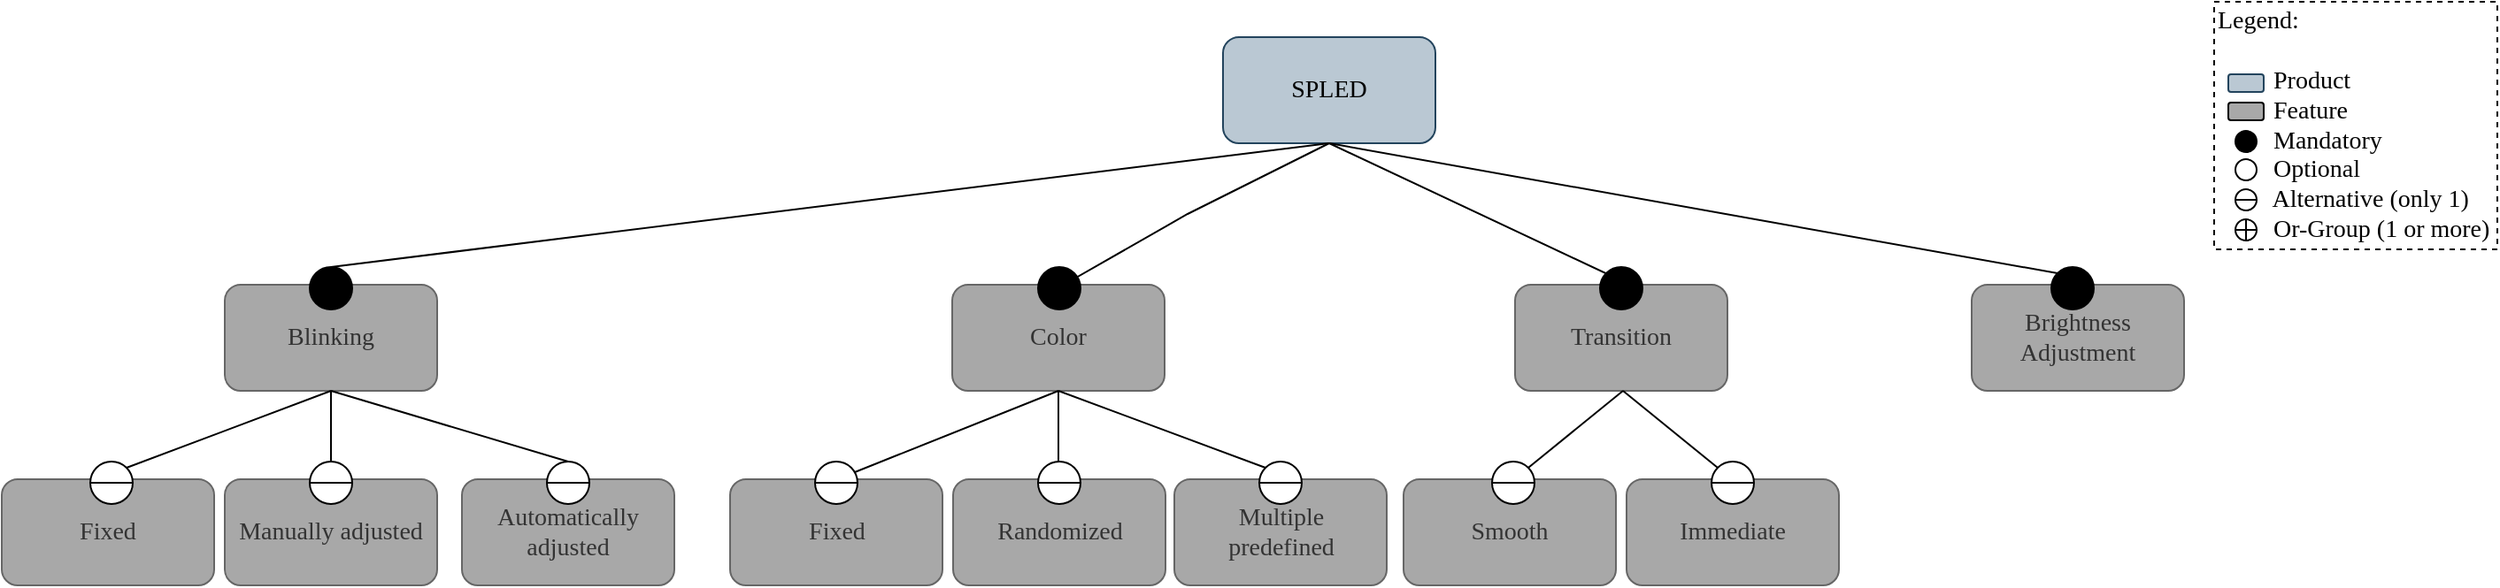 <mxfile version="21.7.5" type="device" pages="2">
  <diagram id="MIuOJZS9P5tY_aSBcqvX" name="Feature Model">
    <mxGraphModel dx="4283" dy="1970" grid="1" gridSize="10" guides="1" tooltips="1" connect="1" arrows="1" fold="1" page="1" pageScale="1" pageWidth="850" pageHeight="1100" math="0" shadow="0">
      <root>
        <mxCell id="0" />
        <mxCell id="1" parent="0" />
        <mxCell id="lE8ekFKYVmbNw4Dm19Yi-1" value="SPLED" style="whiteSpace=wrap;html=1;rounded=1;shadow=0;labelBackgroundColor=none;strokeWidth=1;fontFamily=Times New Roman;fontSize=14;align=center;fillColor=#bac8d3;strokeColor=#23445d;glass=0;" parent="1" vertex="1">
          <mxGeometry x="300" y="40" width="120" height="60" as="geometry" />
        </mxCell>
        <mxCell id="69-gAQoG8hR1KP6tkJTu-1" value="Blinking" style="whiteSpace=wrap;html=1;rounded=1;shadow=0;labelBackgroundColor=none;strokeWidth=1;fontFamily=Times New Roman;fontSize=14;align=center;fillColor=#A8A8A8;strokeColor=#666666;fontColor=#333333;" parent="1" vertex="1">
          <mxGeometry x="-264" y="180" width="120" height="60" as="geometry" />
        </mxCell>
        <mxCell id="69-gAQoG8hR1KP6tkJTu-2" value="Fixed" style="whiteSpace=wrap;html=1;rounded=1;shadow=0;labelBackgroundColor=none;strokeWidth=1;fontFamily=Times New Roman;fontSize=14;align=center;fillColor=#A8A8A8;strokeColor=#666666;fontColor=#333333;" parent="1" vertex="1">
          <mxGeometry x="-390" y="290" width="120" height="60" as="geometry" />
        </mxCell>
        <mxCell id="69-gAQoG8hR1KP6tkJTu-3" value="Manually adjusted" style="whiteSpace=wrap;html=1;rounded=1;shadow=0;labelBackgroundColor=none;strokeWidth=1;fontFamily=Times New Roman;fontSize=14;align=center;fillColor=#A8A8A8;strokeColor=#666666;fontColor=#333333;" parent="1" vertex="1">
          <mxGeometry x="-264" y="290" width="120" height="60" as="geometry" />
        </mxCell>
        <mxCell id="7-p2TYFtiV0J3E5wAgoB-1" value="" style="rounded=0;html=1;labelBackgroundColor=none;startArrow=none;startFill=0;startSize=5;endArrow=none;endFill=0;endSize=5;jettySize=auto;orthogonalLoop=1;strokeWidth=1;fontFamily=Times New Roman;fontSize=14;shadow=0;exitX=0.5;exitY=1;exitDx=0;exitDy=0;entryX=0.5;entryY=0;entryDx=0;entryDy=0;" parent="1" source="69-gAQoG8hR1KP6tkJTu-1" target="7-p2TYFtiV0J3E5wAgoB-3" edge="1">
          <mxGeometry x="-0.353" y="-11" relative="1" as="geometry">
            <mxPoint as="offset" />
            <mxPoint x="-80.5" y="510" as="sourcePoint" />
            <mxPoint x="14" y="567" as="targetPoint" />
          </mxGeometry>
        </mxCell>
        <mxCell id="7-p2TYFtiV0J3E5wAgoB-2" value="" style="shape=lineEllipse;perimeter=ellipsePerimeter;whiteSpace=wrap;html=1;backgroundOutline=1;fontFamily=Times New Roman;fontSize=14;shadow=0;" parent="1" vertex="1">
          <mxGeometry x="-340" y="280" width="24" height="24" as="geometry" />
        </mxCell>
        <mxCell id="7-p2TYFtiV0J3E5wAgoB-3" value="" style="shape=lineEllipse;perimeter=ellipsePerimeter;whiteSpace=wrap;html=1;backgroundOutline=1;fontFamily=Times New Roman;fontSize=14;shadow=0;" parent="1" vertex="1">
          <mxGeometry x="-216" y="280" width="24" height="24" as="geometry" />
        </mxCell>
        <mxCell id="leouh7ZOPRSWYMGs2icq-1" value="" style="rounded=0;html=1;labelBackgroundColor=none;startArrow=none;startFill=0;startSize=5;endArrow=none;endFill=0;endSize=5;jettySize=auto;orthogonalLoop=1;strokeWidth=1;fontFamily=Times New Roman;fontSize=14;exitX=0.5;exitY=1;exitDx=0;exitDy=0;entryX=1;entryY=0;entryDx=0;entryDy=0;shadow=0;" parent="1" source="69-gAQoG8hR1KP6tkJTu-1" target="7-p2TYFtiV0J3E5wAgoB-2" edge="1">
          <mxGeometry x="-0.353" y="-11" relative="1" as="geometry">
            <mxPoint as="offset" />
            <mxPoint x="-435" y="510" as="sourcePoint" />
            <mxPoint x="-531" y="570" as="targetPoint" />
          </mxGeometry>
        </mxCell>
        <mxCell id="aDdL2TOHyHm0ulLDtUmW-1" value="" style="rounded=0;html=1;labelBackgroundColor=none;startArrow=none;startFill=0;startSize=5;endArrow=none;endFill=0;endSize=5;jettySize=auto;orthogonalLoop=1;strokeWidth=1;fontFamily=Times New Roman;fontSize=14;exitX=0.5;exitY=1;exitDx=0;exitDy=0;shadow=0;entryX=0.5;entryY=0;entryDx=0;entryDy=0;" parent="1" source="lE8ekFKYVmbNw4Dm19Yi-1" edge="1" target="Ff4iX337PgLtXGOGdWvY-1">
          <mxGeometry x="-0.353" y="-11" relative="1" as="geometry">
            <mxPoint as="offset" />
            <mxPoint x="237" y="100" as="sourcePoint" />
            <mxPoint x="-120" y="180" as="targetPoint" />
          </mxGeometry>
        </mxCell>
        <mxCell id="aDdL2TOHyHm0ulLDtUmW-2" value="Color" style="whiteSpace=wrap;html=1;rounded=1;shadow=0;labelBackgroundColor=none;strokeWidth=1;fontFamily=Times New Roman;fontSize=14;align=center;fillColor=#A8A8A8;strokeColor=#666666;fontColor=#333333;" parent="1" vertex="1">
          <mxGeometry x="147" y="180" width="120" height="60" as="geometry" />
        </mxCell>
        <mxCell id="6w0DCg69pHfVjZHTERj_-1" value="" style="rounded=0;html=1;labelBackgroundColor=none;startArrow=none;startFill=0;startSize=5;endArrow=none;endFill=0;endSize=5;jettySize=auto;orthogonalLoop=1;strokeWidth=1;fontFamily=Times New Roman;fontSize=14;shadow=0;exitX=0.5;exitY=1;exitDx=0;exitDy=0;" parent="1" source="lE8ekFKYVmbNw4Dm19Yi-1" edge="1">
          <mxGeometry x="-0.353" y="-11" relative="1" as="geometry">
            <mxPoint as="offset" />
            <mxPoint x="237" y="100" as="sourcePoint" />
            <mxPoint x="210" y="180" as="targetPoint" />
            <Array as="points">
              <mxPoint x="280" y="140" />
            </Array>
          </mxGeometry>
        </mxCell>
        <mxCell id="6w0DCg69pHfVjZHTERj_-2" value="Transition" style="whiteSpace=wrap;html=1;rounded=1;shadow=0;labelBackgroundColor=none;strokeWidth=1;fontFamily=Times New Roman;fontSize=14;align=center;fillColor=#A8A8A8;strokeColor=#666666;fontColor=#333333;" parent="1" vertex="1">
          <mxGeometry x="465" y="180" width="120" height="60" as="geometry" />
        </mxCell>
        <mxCell id="6w0DCg69pHfVjZHTERj_-3" value="Brightness Adjustment" style="whiteSpace=wrap;html=1;rounded=1;shadow=0;labelBackgroundColor=none;strokeWidth=1;fontFamily=Times New Roman;fontSize=14;align=center;fillColor=#A8A8A8;strokeColor=#666666;fontColor=#333333;" parent="1" vertex="1">
          <mxGeometry x="723" y="180" width="120" height="60" as="geometry" />
        </mxCell>
        <mxCell id="6w0DCg69pHfVjZHTERj_-4" value="" style="rounded=0;html=1;labelBackgroundColor=none;startArrow=none;startFill=0;startSize=5;endArrow=none;endFill=0;endSize=5;jettySize=auto;orthogonalLoop=1;strokeWidth=1;fontFamily=Times New Roman;fontSize=14;shadow=0;exitX=0.5;exitY=1;exitDx=0;exitDy=0;" parent="1" source="lE8ekFKYVmbNw4Dm19Yi-1" edge="1">
          <mxGeometry x="-0.353" y="-11" relative="1" as="geometry">
            <mxPoint as="offset" />
            <mxPoint x="237" y="100" as="sourcePoint" />
            <mxPoint x="530" y="180" as="targetPoint" />
          </mxGeometry>
        </mxCell>
        <mxCell id="6w0DCg69pHfVjZHTERj_-6" value="" style="rounded=0;html=1;labelBackgroundColor=none;startArrow=none;startFill=0;startSize=5;endArrow=none;endFill=0;endSize=5;jettySize=auto;orthogonalLoop=1;strokeWidth=1;fontFamily=Times New Roman;fontSize=14;entryX=0;entryY=0;entryDx=0;entryDy=0;shadow=0;exitX=0.5;exitY=1;exitDx=0;exitDy=0;" parent="1" source="lE8ekFKYVmbNw4Dm19Yi-1" target="Ff4iX337PgLtXGOGdWvY-4" edge="1">
          <mxGeometry x="-0.353" y="-11" relative="1" as="geometry">
            <mxPoint as="offset" />
            <mxPoint x="237" y="100" as="sourcePoint" />
            <mxPoint x="372" y="190" as="targetPoint" />
          </mxGeometry>
        </mxCell>
        <mxCell id="Pe_6RFrW-IxGsjPzL7bB-1" value="Fixed" style="whiteSpace=wrap;html=1;rounded=1;shadow=0;labelBackgroundColor=none;strokeWidth=1;fontFamily=Times New Roman;fontSize=14;align=center;fillColor=#A8A8A8;strokeColor=#666666;fontColor=#333333;" parent="1" vertex="1">
          <mxGeometry x="21.5" y="290" width="120" height="60" as="geometry" />
        </mxCell>
        <mxCell id="Pe_6RFrW-IxGsjPzL7bB-2" value="Randomized" style="whiteSpace=wrap;html=1;rounded=1;shadow=0;labelBackgroundColor=none;strokeWidth=1;fontFamily=Times New Roman;fontSize=14;align=center;fillColor=#A8A8A8;strokeColor=#666666;fontColor=#333333;" parent="1" vertex="1">
          <mxGeometry x="147.5" y="290" width="120" height="60" as="geometry" />
        </mxCell>
        <mxCell id="Pe_6RFrW-IxGsjPzL7bB-4" value="Multiple&lt;br&gt;predefined" style="whiteSpace=wrap;html=1;rounded=1;shadow=0;labelBackgroundColor=none;strokeWidth=1;fontFamily=Times New Roman;fontSize=14;align=center;fillColor=#A8A8A8;strokeColor=#666666;fontColor=#333333;" parent="1" vertex="1">
          <mxGeometry x="272.5" y="290" width="120" height="60" as="geometry" />
        </mxCell>
        <mxCell id="Pe_6RFrW-IxGsjPzL7bB-5" value="" style="rounded=0;html=1;labelBackgroundColor=none;startArrow=none;startFill=0;startSize=5;endArrow=none;endFill=0;endSize=5;jettySize=auto;orthogonalLoop=1;strokeWidth=1;fontFamily=Times New Roman;fontSize=14;exitX=0.5;exitY=1;exitDx=0;exitDy=0;entryX=0.5;entryY=0;entryDx=0;entryDy=0;shadow=0;" parent="1" source="Pe_6RFrW-IxGsjPzL7bB-8" target="Pe_6RFrW-IxGsjPzL7bB-1" edge="1">
          <mxGeometry x="-0.353" y="-11" relative="1" as="geometry">
            <mxPoint as="offset" />
            <mxPoint x="-102" y="250" as="sourcePoint" />
            <mxPoint x="-156" y="294" as="targetPoint" />
          </mxGeometry>
        </mxCell>
        <mxCell id="Pe_6RFrW-IxGsjPzL7bB-6" value="" style="rounded=0;html=1;labelBackgroundColor=none;startArrow=none;startFill=0;startSize=5;endArrow=none;endFill=0;endSize=5;jettySize=auto;orthogonalLoop=1;strokeWidth=1;fontFamily=Times New Roman;fontSize=14;exitX=0.5;exitY=1;exitDx=0;exitDy=0;shadow=0;" parent="1" source="Pe_6RFrW-IxGsjPzL7bB-10" target="Pe_6RFrW-IxGsjPzL7bB-2" edge="1">
          <mxGeometry x="-0.353" y="-11" relative="1" as="geometry">
            <mxPoint as="offset" />
            <mxPoint x="217" y="250" as="sourcePoint" />
            <mxPoint x="92" y="300" as="targetPoint" />
          </mxGeometry>
        </mxCell>
        <mxCell id="Pe_6RFrW-IxGsjPzL7bB-7" value="" style="rounded=0;html=1;labelBackgroundColor=none;startArrow=none;startFill=0;startSize=5;endArrow=none;endFill=0;endSize=5;jettySize=auto;orthogonalLoop=1;strokeWidth=1;fontFamily=Times New Roman;fontSize=14;entryX=0;entryY=0;entryDx=0;entryDy=0;shadow=0;" parent="1" target="Pe_6RFrW-IxGsjPzL7bB-12" edge="1">
          <mxGeometry x="-0.353" y="-11" relative="1" as="geometry">
            <mxPoint as="offset" />
            <mxPoint x="207" y="240" as="sourcePoint" />
            <mxPoint x="102" y="310" as="targetPoint" />
          </mxGeometry>
        </mxCell>
        <mxCell id="Pe_6RFrW-IxGsjPzL7bB-9" value="" style="rounded=0;html=1;labelBackgroundColor=none;startArrow=none;startFill=0;startSize=5;endArrow=none;endFill=0;endSize=5;jettySize=auto;orthogonalLoop=1;strokeWidth=1;fontFamily=Times New Roman;fontSize=14;exitX=0.5;exitY=1;exitDx=0;exitDy=0;shadow=0;" parent="1" source="aDdL2TOHyHm0ulLDtUmW-2" edge="1">
          <mxGeometry x="-0.353" y="-11" relative="1" as="geometry">
            <mxPoint as="offset" />
            <mxPoint x="207" y="240" as="sourcePoint" />
            <mxPoint x="82" y="290" as="targetPoint" />
          </mxGeometry>
        </mxCell>
        <mxCell id="Pe_6RFrW-IxGsjPzL7bB-8" value="" style="shape=lineEllipse;perimeter=ellipsePerimeter;whiteSpace=wrap;html=1;backgroundOutline=1;fontFamily=Times New Roman;fontSize=14;shadow=0;" parent="1" vertex="1">
          <mxGeometry x="69.5" y="280" width="24" height="24" as="geometry" />
        </mxCell>
        <mxCell id="Pe_6RFrW-IxGsjPzL7bB-11" value="" style="rounded=0;html=1;labelBackgroundColor=none;startArrow=none;startFill=0;startSize=5;endArrow=none;endFill=0;endSize=5;jettySize=auto;orthogonalLoop=1;strokeWidth=1;fontFamily=Times New Roman;fontSize=14;exitX=0.5;exitY=1;exitDx=0;exitDy=0;shadow=0;" parent="1" source="aDdL2TOHyHm0ulLDtUmW-2" edge="1">
          <mxGeometry x="-0.353" y="-11" relative="1" as="geometry">
            <mxPoint as="offset" />
            <mxPoint x="207" y="240" as="sourcePoint" />
            <mxPoint x="207" y="290" as="targetPoint" />
          </mxGeometry>
        </mxCell>
        <mxCell id="Pe_6RFrW-IxGsjPzL7bB-10" value="" style="shape=lineEllipse;perimeter=ellipsePerimeter;whiteSpace=wrap;html=1;backgroundOutline=1;fontFamily=Times New Roman;fontSize=14;shadow=0;" parent="1" vertex="1">
          <mxGeometry x="195.5" y="280" width="24" height="24" as="geometry" />
        </mxCell>
        <mxCell id="Pe_6RFrW-IxGsjPzL7bB-12" value="" style="shape=lineEllipse;perimeter=ellipsePerimeter;whiteSpace=wrap;html=1;backgroundOutline=1;fontFamily=Times New Roman;fontSize=14;shadow=0;" parent="1" vertex="1">
          <mxGeometry x="320.5" y="280" width="24" height="24" as="geometry" />
        </mxCell>
        <mxCell id="Pe_6RFrW-IxGsjPzL7bB-13" value="Smooth" style="whiteSpace=wrap;html=1;rounded=1;shadow=0;labelBackgroundColor=none;strokeWidth=1;fontFamily=Times New Roman;fontSize=14;align=center;fillColor=#A8A8A8;strokeColor=#666666;fontColor=#333333;" parent="1" vertex="1">
          <mxGeometry x="402" y="290" width="120" height="60" as="geometry" />
        </mxCell>
        <mxCell id="Pe_6RFrW-IxGsjPzL7bB-14" value="Immediate" style="whiteSpace=wrap;html=1;rounded=1;shadow=0;labelBackgroundColor=none;strokeWidth=1;fontFamily=Times New Roman;fontSize=14;align=center;fillColor=#A8A8A8;strokeColor=#666666;fontColor=#333333;" parent="1" vertex="1">
          <mxGeometry x="528" y="290" width="120" height="60" as="geometry" />
        </mxCell>
        <mxCell id="Pe_6RFrW-IxGsjPzL7bB-15" value="" style="rounded=0;html=1;labelBackgroundColor=none;startArrow=none;startFill=0;startSize=5;endArrow=none;endFill=0;endSize=5;jettySize=auto;orthogonalLoop=1;strokeWidth=1;fontFamily=Times New Roman;fontSize=14;shadow=0;exitX=0.5;exitY=1;exitDx=0;exitDy=0;entryX=0;entryY=0;entryDx=0;entryDy=0;" parent="1" target="Pe_6RFrW-IxGsjPzL7bB-17" edge="1">
          <mxGeometry x="-0.353" y="-11" relative="1" as="geometry">
            <mxPoint as="offset" />
            <mxPoint x="526" y="240" as="sourcePoint" />
            <mxPoint x="806" y="567" as="targetPoint" />
          </mxGeometry>
        </mxCell>
        <mxCell id="Pe_6RFrW-IxGsjPzL7bB-16" value="" style="shape=lineEllipse;perimeter=ellipsePerimeter;whiteSpace=wrap;html=1;backgroundOutline=1;fontFamily=Times New Roman;fontSize=14;shadow=0;" parent="1" vertex="1">
          <mxGeometry x="452" y="280" width="24" height="24" as="geometry" />
        </mxCell>
        <mxCell id="Pe_6RFrW-IxGsjPzL7bB-17" value="" style="shape=lineEllipse;perimeter=ellipsePerimeter;whiteSpace=wrap;html=1;backgroundOutline=1;fontFamily=Times New Roman;fontSize=14;shadow=0;" parent="1" vertex="1">
          <mxGeometry x="576" y="280" width="24" height="24" as="geometry" />
        </mxCell>
        <mxCell id="Pe_6RFrW-IxGsjPzL7bB-18" value="" style="rounded=0;html=1;labelBackgroundColor=none;startArrow=none;startFill=0;startSize=5;endArrow=none;endFill=0;endSize=5;jettySize=auto;orthogonalLoop=1;strokeWidth=1;fontFamily=Times New Roman;fontSize=14;exitX=0.5;exitY=1;exitDx=0;exitDy=0;entryX=1;entryY=0;entryDx=0;entryDy=0;shadow=0;" parent="1" target="Pe_6RFrW-IxGsjPzL7bB-16" edge="1">
          <mxGeometry x="-0.353" y="-11" relative="1" as="geometry">
            <mxPoint as="offset" />
            <mxPoint x="526" y="240" as="sourcePoint" />
            <mxPoint x="261" y="570" as="targetPoint" />
          </mxGeometry>
        </mxCell>
        <mxCell id="Ff4iX337PgLtXGOGdWvY-1" value="" style="ellipse;whiteSpace=wrap;html=1;aspect=fixed;labelBackgroundColor=#000000;fillColor=#000000;fontFamily=Times New Roman;fontSize=14;shadow=0;" parent="1" vertex="1">
          <mxGeometry x="-216" y="170" width="24" height="24" as="geometry" />
        </mxCell>
        <mxCell id="Ff4iX337PgLtXGOGdWvY-2" value="" style="ellipse;whiteSpace=wrap;html=1;aspect=fixed;labelBackgroundColor=#000000;fillColor=#000000;fontFamily=Times New Roman;fontSize=14;shadow=0;" parent="1" vertex="1">
          <mxGeometry x="195.5" y="170" width="24" height="24" as="geometry" />
        </mxCell>
        <mxCell id="Ff4iX337PgLtXGOGdWvY-3" value="" style="ellipse;whiteSpace=wrap;html=1;aspect=fixed;labelBackgroundColor=#000000;fillColor=#000000;fontFamily=Times New Roman;fontSize=14;shadow=0;" parent="1" vertex="1">
          <mxGeometry x="513" y="170" width="24" height="24" as="geometry" />
        </mxCell>
        <mxCell id="Ff4iX337PgLtXGOGdWvY-4" value="" style="ellipse;whiteSpace=wrap;html=1;aspect=fixed;labelBackgroundColor=#000000;fillColor=#000000;fontFamily=Times New Roman;fontSize=14;shadow=0;" parent="1" vertex="1">
          <mxGeometry x="768" y="170" width="24" height="24" as="geometry" />
        </mxCell>
        <mxCell id="VJQD0IX5a7ymTFmezZfY-1" value="&lt;font style=&quot;&quot;&gt;Legend:&lt;br&gt;&lt;br&gt;&lt;span style=&quot;&quot;&gt;&lt;span style=&quot;white-space: pre;&quot;&gt;&amp;nbsp;&amp;nbsp;&amp;nbsp;&amp;nbsp;&lt;span style=&quot;white-space: pre;&quot;&gt;&#x9;&lt;/span&gt; &lt;/span&gt;&lt;/span&gt;Product&lt;br&gt;&lt;span style=&quot;&quot;&gt;&lt;span style=&quot;&quot;&gt;&amp;nbsp;&amp;nbsp;&amp;nbsp;&amp;nbsp;&lt;/span&gt;&lt;/span&gt;&lt;span style=&quot;&quot;&gt;&lt;span style=&quot;&quot;&gt;&amp;nbsp;&amp;nbsp;&amp;nbsp;&amp;nbsp; &lt;/span&gt;&lt;/span&gt;Feature&lt;br&gt;&lt;span style=&quot;&quot;&gt;&lt;span style=&quot;&quot;&gt;&amp;nbsp;&amp;nbsp;&amp;nbsp;&amp;nbsp;&lt;/span&gt;&lt;/span&gt;&lt;span style=&quot;&quot;&gt;&lt;span style=&quot;&quot;&gt;&amp;nbsp;&amp;nbsp;&amp;nbsp;&amp;nbsp; &lt;/span&gt;&lt;/span&gt;Mandatory&lt;br style=&quot;border-color: var(--border-color);&quot;&gt;&lt;span style=&quot;&quot;&gt;&amp;nbsp;&amp;nbsp;&amp;nbsp;&amp;nbsp;&lt;/span&gt;&lt;span style=&quot;border-color: var(--border-color);&quot;&gt;&lt;span style=&quot;&quot;&gt;&amp;nbsp;&amp;nbsp;&amp;nbsp;&amp;nbsp; &lt;/span&gt;&lt;/span&gt;Optional&lt;br style=&quot;border-color: var(--border-color);&quot;&gt;&lt;span style=&quot;border-color: var(--border-color);&quot;&gt;&lt;span style=&quot;&quot;&gt;&amp;nbsp;&amp;nbsp;&amp;nbsp;&amp;nbsp;&lt;/span&gt;&lt;/span&gt;&lt;span style=&quot;border-color: var(--border-color);&quot;&gt;&lt;span style=&quot;&quot;&gt;&amp;nbsp;&amp;nbsp;&amp;nbsp;&amp;nbsp; &lt;/span&gt;&lt;/span&gt;Alternative (only 1)&lt;br style=&quot;border-color: var(--border-color);&quot;&gt;&lt;div style=&quot;&quot;&gt;&lt;span style=&quot;&quot;&gt;&lt;span style=&quot;white-space: pre;&quot;&gt;&amp;nbsp;&amp;nbsp;&amp;nbsp;&amp;nbsp;&lt;span style=&quot;white-space: pre;&quot;&gt;&#x9;&lt;/span&gt; &lt;/span&gt;&lt;/span&gt;Or-Group (1 or more)&lt;br&gt;&lt;/div&gt;&lt;/font&gt;" style="rounded=0;whiteSpace=wrap;html=1;fontFamily=Times New Roman;fontSize=14;align=left;shadow=0;dashed=1;" parent="1" vertex="1">
          <mxGeometry x="860" y="20" width="160" height="140" as="geometry" />
        </mxCell>
        <mxCell id="VJQD0IX5a7ymTFmezZfY-2" value="" style="shape=lineEllipse;perimeter=ellipsePerimeter;whiteSpace=wrap;html=1;backgroundOutline=1;fontFamily=Times New Roman;fontSize=14;shadow=0;" parent="1" vertex="1">
          <mxGeometry x="872" y="126" width="12" height="12" as="geometry" />
        </mxCell>
        <mxCell id="VJQD0IX5a7ymTFmezZfY-3" value="" style="ellipse;whiteSpace=wrap;html=1;aspect=fixed;labelBackgroundColor=#000000;fillColor=#000000;fontFamily=Times New Roman;fontSize=14;shadow=0;" parent="1" vertex="1">
          <mxGeometry x="872" y="93" width="12" height="12" as="geometry" />
        </mxCell>
        <mxCell id="VJQD0IX5a7ymTFmezZfY-4" value="" style="ellipse;whiteSpace=wrap;html=1;aspect=fixed;fontFamily=Times New Roman;fontSize=14;shadow=0;" parent="1" vertex="1">
          <mxGeometry x="872" y="109" width="12" height="12" as="geometry" />
        </mxCell>
        <mxCell id="VJQD0IX5a7ymTFmezZfY-6" value="" style="whiteSpace=wrap;html=1;rounded=1;shadow=0;labelBackgroundColor=none;strokeWidth=1;fontFamily=Times New Roman;fontSize=14;align=center;fillColor=#A8A8A8;" parent="1" vertex="1">
          <mxGeometry x="868" y="77" width="20" height="10" as="geometry" />
        </mxCell>
        <mxCell id="VJQD0IX5a7ymTFmezZfY-7" value="" style="shape=orEllipse;perimeter=ellipsePerimeter;whiteSpace=wrap;html=1;backgroundOutline=1;shadow=0;" parent="1" vertex="1">
          <mxGeometry x="872" y="143" width="12" height="12" as="geometry" />
        </mxCell>
        <mxCell id="VJQD0IX5a7ymTFmezZfY-8" value="" style="whiteSpace=wrap;html=1;rounded=1;shadow=0;labelBackgroundColor=none;strokeWidth=1;fontFamily=Times New Roman;fontSize=14;align=center;fillColor=#bac8d3;strokeColor=#23445d;" parent="1" vertex="1">
          <mxGeometry x="868" y="61" width="20" height="10" as="geometry" />
        </mxCell>
        <mxCell id="Jj8KotIveJEy0pbCvKpT-1" value="Automatically adjusted" style="whiteSpace=wrap;html=1;rounded=1;shadow=0;labelBackgroundColor=none;strokeWidth=1;fontFamily=Times New Roman;fontSize=14;align=center;fillColor=#A8A8A8;strokeColor=#666666;fontColor=#333333;" vertex="1" parent="1">
          <mxGeometry x="-130" y="290" width="120" height="60" as="geometry" />
        </mxCell>
        <mxCell id="Jj8KotIveJEy0pbCvKpT-2" value="" style="shape=lineEllipse;perimeter=ellipsePerimeter;whiteSpace=wrap;html=1;backgroundOutline=1;fontFamily=Times New Roman;fontSize=14;shadow=0;" vertex="1" parent="1">
          <mxGeometry x="-82" y="280" width="24" height="24" as="geometry" />
        </mxCell>
        <mxCell id="Jj8KotIveJEy0pbCvKpT-3" value="" style="rounded=0;html=1;labelBackgroundColor=none;startArrow=none;startFill=0;startSize=5;endArrow=none;endFill=0;endSize=5;jettySize=auto;orthogonalLoop=1;strokeWidth=1;fontFamily=Times New Roman;fontSize=14;shadow=0;exitX=0.5;exitY=1;exitDx=0;exitDy=0;entryX=0.5;entryY=0;entryDx=0;entryDy=0;" edge="1" parent="1" source="69-gAQoG8hR1KP6tkJTu-1" target="Jj8KotIveJEy0pbCvKpT-2">
          <mxGeometry x="-0.353" y="-11" relative="1" as="geometry">
            <mxPoint as="offset" />
            <mxPoint x="-194" y="250" as="sourcePoint" />
            <mxPoint x="-194" y="290" as="targetPoint" />
          </mxGeometry>
        </mxCell>
      </root>
    </mxGraphModel>
  </diagram>
  <diagram id="CT3w-i_k0dPZzYXOxIJZ" name="SW Architecture">
    <mxGraphModel dx="2943" dy="1689" grid="1" gridSize="10" guides="1" tooltips="1" connect="1" arrows="1" fold="1" page="1" pageScale="1" pageWidth="1654" pageHeight="1169" math="0" shadow="0">
      <root>
        <mxCell id="0" />
        <mxCell id="1" parent="0" />
        <mxCell id="BfRhZI_l_xXScHWmUrQM-3" value="&lt;p style=&quot;margin:0px;margin-top:6px;text-align:center;&quot;&gt;&lt;b&gt;PowerSignalProcessing&lt;/b&gt;&lt;/p&gt;" style="align=left;overflow=fill;html=1;dropTarget=0;whiteSpace=wrap;" parent="1" vertex="1">
          <mxGeometry x="90" y="80" width="200" height="60" as="geometry" />
        </mxCell>
        <mxCell id="BfRhZI_l_xXScHWmUrQM-4" value="" style="shape=component;jettyWidth=8;jettyHeight=4;" parent="BfRhZI_l_xXScHWmUrQM-3" vertex="1">
          <mxGeometry x="1" width="20" height="20" relative="1" as="geometry">
            <mxPoint x="-24" y="4" as="offset" />
          </mxGeometry>
        </mxCell>
        <mxCell id="BfRhZI_l_xXScHWmUrQM-39" value="&lt;p style=&quot;margin: 6px 0px 0px;&quot;&gt;&lt;/p&gt;&lt;p style=&quot;margin:0px;margin-left:8px;&quot;&gt;&lt;b&gt;LightController&lt;/b&gt;&lt;/p&gt;" style="align=center;overflow=fill;html=1;dropTarget=0;whiteSpace=wrap;" parent="1" vertex="1">
          <mxGeometry x="480" y="80" width="221" height="60" as="geometry" />
        </mxCell>
        <mxCell id="BfRhZI_l_xXScHWmUrQM-40" value="" style="shape=component;jettyWidth=8;jettyHeight=4;" parent="BfRhZI_l_xXScHWmUrQM-39" vertex="1">
          <mxGeometry x="1" width="20" height="20" relative="1" as="geometry">
            <mxPoint x="-24" y="4" as="offset" />
          </mxGeometry>
        </mxCell>
        <mxCell id="BfRhZI_l_xXScHWmUrQM-42" value="&lt;p style=&quot;margin: 6px 0px 0px;&quot;&gt;&lt;/p&gt;&lt;p style=&quot;margin:0px;margin-left:8px;&quot;&gt;&lt;b&gt;RTE&lt;/b&gt;&lt;/p&gt;" style="align=center;overflow=fill;html=1;dropTarget=0;whiteSpace=wrap;" parent="1" vertex="1">
          <mxGeometry x="90" y="240" width="1521" height="60" as="geometry" />
        </mxCell>
        <mxCell id="BfRhZI_l_xXScHWmUrQM-43" value="" style="shape=component;jettyWidth=8;jettyHeight=4;" parent="BfRhZI_l_xXScHWmUrQM-42" vertex="1">
          <mxGeometry x="1" width="20" height="20" relative="1" as="geometry">
            <mxPoint x="-24" y="4" as="offset" />
          </mxGeometry>
        </mxCell>
        <mxCell id="BfRhZI_l_xXScHWmUrQM-48" value="" style="endArrow=none;html=1;rounded=0;align=center;verticalAlign=top;endFill=0;labelBackgroundColor=none;endSize=2;exitX=0.13;exitY=-0.002;exitDx=0;exitDy=0;exitPerimeter=0;" parent="1" target="BfRhZI_l_xXScHWmUrQM-49" edge="1">
          <mxGeometry relative="1" as="geometry">
            <mxPoint x="502" y="240" as="sourcePoint" />
          </mxGeometry>
        </mxCell>
        <mxCell id="BfRhZI_l_xXScHWmUrQM-49" value="GetPowerState" style="ellipse;html=1;fontSize=11;align=right;fillColor=none;points=[];aspect=fixed;resizable=0;verticalAlign=bottom;labelPosition=left;verticalLabelPosition=top;flipH=1;" parent="1" vertex="1">
          <mxGeometry x="498" y="190" width="8" height="8" as="geometry" />
        </mxCell>
        <mxCell id="BfRhZI_l_xXScHWmUrQM-50" value="" style="html=1;verticalAlign=bottom;labelBackgroundColor=none;startArrow=halfCircle;startFill=0;startSize=2;endArrow=none;rounded=0;entryX=0.5;entryY=1;entryDx=0;entryDy=0;" parent="1" edge="1">
          <mxGeometry x="-1" y="3" relative="1" as="geometry">
            <mxPoint x="502" y="190" as="sourcePoint" />
            <mxPoint x="502" y="140" as="targetPoint" />
          </mxGeometry>
        </mxCell>
        <mxCell id="BfRhZI_l_xXScHWmUrQM-53" value="" style="endArrow=none;html=1;rounded=0;align=center;verticalAlign=top;endFill=0;labelBackgroundColor=none;endSize=2;exitX=0.13;exitY=-0.002;exitDx=0;exitDy=0;exitPerimeter=0;" parent="1" target="BfRhZI_l_xXScHWmUrQM-54" edge="1">
          <mxGeometry relative="1" as="geometry">
            <mxPoint x="680" y="240" as="sourcePoint" />
          </mxGeometry>
        </mxCell>
        <mxCell id="BfRhZI_l_xXScHWmUrQM-54" value="SetLightValue" style="ellipse;html=1;fontSize=11;align=left;fillColor=none;points=[];aspect=fixed;resizable=0;verticalAlign=middle;labelPosition=right;verticalLabelPosition=middle;flipH=1;" parent="1" vertex="1">
          <mxGeometry x="676" y="190" width="8" height="8" as="geometry" />
        </mxCell>
        <mxCell id="BfRhZI_l_xXScHWmUrQM-55" value="" style="html=1;verticalAlign=bottom;labelBackgroundColor=none;startArrow=halfCircle;startFill=0;startSize=2;endArrow=none;rounded=0;entryX=0.5;entryY=1;entryDx=0;entryDy=0;" parent="1" edge="1">
          <mxGeometry x="-1" y="3" relative="1" as="geometry">
            <mxPoint x="680" y="190" as="sourcePoint" />
            <mxPoint x="680" y="140" as="targetPoint" />
          </mxGeometry>
        </mxCell>
        <mxCell id="BfRhZI_l_xXScHWmUrQM-64" value="&lt;p style=&quot;margin:0px;margin-top:6px;text-align:center;&quot;&gt;&lt;b&gt;KeyboardInterface&lt;/b&gt;&lt;/p&gt;" style="align=left;overflow=fill;html=1;dropTarget=0;whiteSpace=wrap;" parent="1" vertex="1">
          <mxGeometry x="90" y="380" width="200" height="60" as="geometry" />
        </mxCell>
        <mxCell id="BfRhZI_l_xXScHWmUrQM-65" value="" style="shape=component;jettyWidth=8;jettyHeight=4;" parent="BfRhZI_l_xXScHWmUrQM-64" vertex="1">
          <mxGeometry x="1" width="20" height="20" relative="1" as="geometry">
            <mxPoint x="-24" y="4" as="offset" />
          </mxGeometry>
        </mxCell>
        <mxCell id="BfRhZI_l_xXScHWmUrQM-66" value="&lt;p style=&quot;margin:0px;margin-top:6px;text-align:center;&quot;&gt;&lt;b&gt;ConsoleInterface&lt;/b&gt;&lt;/p&gt;" style="align=left;overflow=fill;html=1;dropTarget=0;whiteSpace=wrap;" parent="1" vertex="1">
          <mxGeometry x="660" y="380" width="200" height="60" as="geometry" />
        </mxCell>
        <mxCell id="BfRhZI_l_xXScHWmUrQM-67" value="" style="shape=component;jettyWidth=8;jettyHeight=4;" parent="BfRhZI_l_xXScHWmUrQM-66" vertex="1">
          <mxGeometry x="1" width="20" height="20" relative="1" as="geometry">
            <mxPoint x="-24" y="4" as="offset" />
          </mxGeometry>
        </mxCell>
        <mxCell id="BfRhZI_l_xXScHWmUrQM-78" value="" style="rounded=0;orthogonalLoop=1;jettySize=auto;html=1;endArrow=halfCircle;endFill=0;endSize=6;strokeWidth=1;sketch=0;exitX=0.25;exitY=1;exitDx=0;exitDy=0;" parent="1" target="BfRhZI_l_xXScHWmUrQM-80" edge="1">
          <mxGeometry relative="1" as="geometry">
            <mxPoint x="230" y="140" as="sourcePoint" />
          </mxGeometry>
        </mxCell>
        <mxCell id="BfRhZI_l_xXScHWmUrQM-79" value="" style="rounded=0;orthogonalLoop=1;jettySize=auto;html=1;endArrow=oval;endFill=0;sketch=0;sourcePerimeterSpacing=0;targetPerimeterSpacing=0;endSize=10;exitX=0.092;exitY=0;exitDx=0;exitDy=0;exitPerimeter=0;" parent="1" source="BfRhZI_l_xXScHWmUrQM-42" target="BfRhZI_l_xXScHWmUrQM-80" edge="1">
          <mxGeometry relative="1" as="geometry">
            <mxPoint x="231" y="230" as="sourcePoint" />
          </mxGeometry>
        </mxCell>
        <mxCell id="BfRhZI_l_xXScHWmUrQM-80" value="&amp;nbsp;SetPowerState" style="ellipse;whiteSpace=wrap;html=1;align=left;aspect=fixed;fillColor=none;strokeColor=none;resizable=0;perimeter=centerPerimeter;rotatable=0;allowArrows=0;points=[];outlineConnect=1;labelPosition=right;verticalLabelPosition=middle;verticalAlign=middle;" parent="1" vertex="1">
          <mxGeometry x="225" y="180" width="10" height="10" as="geometry" />
        </mxCell>
        <mxCell id="BfRhZI_l_xXScHWmUrQM-84" value="" style="rounded=0;orthogonalLoop=1;jettySize=auto;html=1;endArrow=halfCircle;endFill=0;endSize=6;strokeWidth=1;sketch=0;exitX=0.5;exitY=0;exitDx=0;exitDy=0;" parent="1" target="BfRhZI_l_xXScHWmUrQM-86" edge="1">
          <mxGeometry relative="1" as="geometry">
            <mxPoint x="764" y="380" as="sourcePoint" />
          </mxGeometry>
        </mxCell>
        <mxCell id="BfRhZI_l_xXScHWmUrQM-85" value="" style="rounded=0;orthogonalLoop=1;jettySize=auto;html=1;endArrow=oval;endFill=0;sketch=0;sourcePerimeterSpacing=0;targetPerimeterSpacing=0;endSize=10;exitX=0.443;exitY=1;exitDx=0;exitDy=0;exitPerimeter=0;" parent="1" source="BfRhZI_l_xXScHWmUrQM-42" target="BfRhZI_l_xXScHWmUrQM-86" edge="1">
          <mxGeometry relative="1" as="geometry">
            <mxPoint x="763" y="300" as="sourcePoint" />
          </mxGeometry>
        </mxCell>
        <mxCell id="BfRhZI_l_xXScHWmUrQM-86" value="&amp;nbsp;GetLightValue" style="ellipse;whiteSpace=wrap;html=1;align=left;aspect=fixed;fillColor=none;strokeColor=none;resizable=0;perimeter=centerPerimeter;rotatable=0;allowArrows=0;points=[];outlineConnect=1;labelPosition=right;verticalLabelPosition=middle;verticalAlign=middle;" parent="1" vertex="1">
          <mxGeometry x="759" y="340" width="10" height="10" as="geometry" />
        </mxCell>
        <mxCell id="LUS8voAtTkIvnqosRURZ-12" value="" style="endArrow=none;html=1;rounded=0;align=center;verticalAlign=top;endFill=0;labelBackgroundColor=none;endSize=2;exitX=0.13;exitY=-0.002;exitDx=0;exitDy=0;exitPerimeter=0;" parent="1" target="LUS8voAtTkIvnqosRURZ-13" edge="1">
          <mxGeometry relative="1" as="geometry">
            <mxPoint x="537" y="240" as="sourcePoint" />
          </mxGeometry>
        </mxCell>
        <mxCell id="LUS8voAtTkIvnqosRURZ-13" value="GetMainKnobValue" style="ellipse;html=1;fontSize=11;align=right;fillColor=none;points=[];aspect=fixed;resizable=0;verticalAlign=top;labelPosition=left;verticalLabelPosition=bottom;flipH=1;" parent="1" vertex="1">
          <mxGeometry x="533" y="190" width="8" height="8" as="geometry" />
        </mxCell>
        <mxCell id="LUS8voAtTkIvnqosRURZ-14" value="" style="html=1;verticalAlign=bottom;labelBackgroundColor=none;startArrow=halfCircle;startFill=0;startSize=2;endArrow=none;rounded=0;entryX=0.5;entryY=1;entryDx=0;entryDy=0;" parent="1" edge="1">
          <mxGeometry x="-1" y="3" relative="1" as="geometry">
            <mxPoint x="537" y="190" as="sourcePoint" />
            <mxPoint x="537" y="140" as="targetPoint" />
          </mxGeometry>
        </mxCell>
        <mxCell id="ia9_uLp0WD9HM_wgCwN7-1" value="" style="endArrow=none;html=1;rounded=0;align=center;verticalAlign=top;endFill=0;labelBackgroundColor=none;endSize=2;exitX=0.13;exitY=-0.002;exitDx=0;exitDy=0;exitPerimeter=0;" parent="1" target="ia9_uLp0WD9HM_wgCwN7-2" edge="1">
          <mxGeometry relative="1" as="geometry">
            <mxPoint x="135" y="240" as="sourcePoint" />
          </mxGeometry>
        </mxCell>
        <mxCell id="ia9_uLp0WD9HM_wgCwN7-2" value="GetPowerKeyPressed" style="ellipse;html=1;fontSize=11;align=right;fillColor=none;points=[];aspect=fixed;resizable=0;verticalAlign=bottom;labelPosition=left;verticalLabelPosition=top;flipH=1;" parent="1" vertex="1">
          <mxGeometry x="131" y="190" width="8" height="8" as="geometry" />
        </mxCell>
        <mxCell id="ia9_uLp0WD9HM_wgCwN7-3" value="" style="html=1;verticalAlign=bottom;labelBackgroundColor=none;startArrow=halfCircle;startFill=0;startSize=2;endArrow=none;rounded=0;entryX=0.5;entryY=1;entryDx=0;entryDy=0;" parent="1" edge="1">
          <mxGeometry x="-1" y="3" relative="1" as="geometry">
            <mxPoint x="135" y="190" as="sourcePoint" />
            <mxPoint x="135" y="140" as="targetPoint" />
          </mxGeometry>
        </mxCell>
        <mxCell id="ia9_uLp0WD9HM_wgCwN7-10" value="" style="rounded=0;orthogonalLoop=1;jettySize=auto;html=1;endArrow=halfCircle;endFill=0;endSize=6;strokeWidth=1;sketch=0;exitX=0.5;exitY=0;exitDx=0;exitDy=0;" parent="1" target="ia9_uLp0WD9HM_wgCwN7-12" edge="1">
          <mxGeometry relative="1" as="geometry">
            <mxPoint x="134" y="380" as="sourcePoint" />
          </mxGeometry>
        </mxCell>
        <mxCell id="ia9_uLp0WD9HM_wgCwN7-11" value="" style="rounded=0;orthogonalLoop=1;jettySize=auto;html=1;endArrow=oval;endFill=0;sketch=0;sourcePerimeterSpacing=0;targetPerimeterSpacing=0;endSize=10;exitX=0.443;exitY=1;exitDx=0;exitDy=0;exitPerimeter=0;" parent="1" target="ia9_uLp0WD9HM_wgCwN7-12" edge="1">
          <mxGeometry relative="1" as="geometry">
            <mxPoint x="134" y="300" as="sourcePoint" />
          </mxGeometry>
        </mxCell>
        <mxCell id="ia9_uLp0WD9HM_wgCwN7-12" value="IsKeyPressed" style="ellipse;whiteSpace=wrap;html=1;align=left;aspect=fixed;fillColor=none;strokeColor=none;resizable=0;perimeter=centerPerimeter;rotatable=0;allowArrows=0;points=[];outlineConnect=1;labelPosition=right;verticalLabelPosition=middle;verticalAlign=middle;" parent="1" vertex="1">
          <mxGeometry x="129" y="340" width="10" height="10" as="geometry" />
        </mxCell>
        <mxCell id="ia9_uLp0WD9HM_wgCwN7-13" value="" style="rounded=0;orthogonalLoop=1;jettySize=auto;html=1;endArrow=halfCircle;endFill=0;endSize=6;strokeWidth=1;sketch=0;exitX=0.5;exitY=0;exitDx=0;exitDy=0;" parent="1" target="ia9_uLp0WD9HM_wgCwN7-15" edge="1">
          <mxGeometry relative="1" as="geometry">
            <mxPoint x="256" y="380" as="sourcePoint" />
          </mxGeometry>
        </mxCell>
        <mxCell id="ia9_uLp0WD9HM_wgCwN7-14" value="" style="rounded=0;orthogonalLoop=1;jettySize=auto;html=1;endArrow=oval;endFill=0;sketch=0;sourcePerimeterSpacing=0;targetPerimeterSpacing=0;endSize=10;exitX=0.443;exitY=1;exitDx=0;exitDy=0;exitPerimeter=0;" parent="1" target="ia9_uLp0WD9HM_wgCwN7-15" edge="1">
          <mxGeometry relative="1" as="geometry">
            <mxPoint x="256" y="300" as="sourcePoint" />
          </mxGeometry>
        </mxCell>
        <mxCell id="ia9_uLp0WD9HM_wgCwN7-15" value="&amp;nbsp;SetPowerKeyPressed" style="ellipse;whiteSpace=wrap;html=1;align=left;aspect=fixed;fillColor=none;strokeColor=none;resizable=0;perimeter=centerPerimeter;rotatable=0;allowArrows=0;points=[];outlineConnect=1;labelPosition=right;verticalLabelPosition=middle;verticalAlign=middle;" parent="1" vertex="1">
          <mxGeometry x="251" y="340" width="10" height="10" as="geometry" />
        </mxCell>
        <mxCell id="ia9_uLp0WD9HM_wgCwN7-16" value="&lt;p style=&quot;margin: 6px 0px 0px;&quot;&gt;&lt;/p&gt;&lt;p style=&quot;margin:0px;margin-left:8px;&quot;&gt;&lt;b&gt;MainControlKnob&lt;/b&gt;&lt;/p&gt;" style="align=center;overflow=fill;html=1;dropTarget=0;whiteSpace=wrap;" parent="1" vertex="1">
          <mxGeometry x="401" y="380" width="180" height="60" as="geometry" />
        </mxCell>
        <mxCell id="ia9_uLp0WD9HM_wgCwN7-17" value="" style="shape=component;jettyWidth=8;jettyHeight=4;" parent="ia9_uLp0WD9HM_wgCwN7-16" vertex="1">
          <mxGeometry x="1" width="20" height="20" relative="1" as="geometry">
            <mxPoint x="-24" y="4" as="offset" />
          </mxGeometry>
        </mxCell>
        <mxCell id="ia9_uLp0WD9HM_wgCwN7-18" value="" style="rounded=0;orthogonalLoop=1;jettySize=auto;html=1;endArrow=halfCircle;endFill=0;endSize=6;strokeWidth=1;sketch=0;exitX=0.5;exitY=0;exitDx=0;exitDy=0;" parent="1" target="ia9_uLp0WD9HM_wgCwN7-20" edge="1">
          <mxGeometry relative="1" as="geometry">
            <mxPoint x="430" y="380" as="sourcePoint" />
          </mxGeometry>
        </mxCell>
        <mxCell id="ia9_uLp0WD9HM_wgCwN7-19" value="" style="rounded=0;orthogonalLoop=1;jettySize=auto;html=1;endArrow=oval;endFill=0;sketch=0;sourcePerimeterSpacing=0;targetPerimeterSpacing=0;endSize=10;exitX=0.443;exitY=1;exitDx=0;exitDy=0;exitPerimeter=0;" parent="1" target="ia9_uLp0WD9HM_wgCwN7-20" edge="1">
          <mxGeometry relative="1" as="geometry">
            <mxPoint x="430" y="300" as="sourcePoint" />
          </mxGeometry>
        </mxCell>
        <mxCell id="ia9_uLp0WD9HM_wgCwN7-20" value="IsKeyPressed" style="ellipse;whiteSpace=wrap;html=1;align=left;aspect=fixed;fillColor=none;strokeColor=none;resizable=0;perimeter=centerPerimeter;rotatable=0;allowArrows=0;points=[];outlineConnect=1;labelPosition=right;verticalLabelPosition=middle;verticalAlign=middle;" parent="1" vertex="1">
          <mxGeometry x="425" y="340" width="10" height="10" as="geometry" />
        </mxCell>
        <mxCell id="ia9_uLp0WD9HM_wgCwN7-21" value="" style="rounded=0;orthogonalLoop=1;jettySize=auto;html=1;endArrow=halfCircle;endFill=0;endSize=6;strokeWidth=1;sketch=0;exitX=0.5;exitY=0;exitDx=0;exitDy=0;" parent="1" target="ia9_uLp0WD9HM_wgCwN7-23" edge="1">
          <mxGeometry relative="1" as="geometry">
            <mxPoint x="552" y="380" as="sourcePoint" />
          </mxGeometry>
        </mxCell>
        <mxCell id="ia9_uLp0WD9HM_wgCwN7-22" value="" style="rounded=0;orthogonalLoop=1;jettySize=auto;html=1;endArrow=oval;endFill=0;sketch=0;sourcePerimeterSpacing=0;targetPerimeterSpacing=0;endSize=10;exitX=0.443;exitY=1;exitDx=0;exitDy=0;exitPerimeter=0;" parent="1" target="ia9_uLp0WD9HM_wgCwN7-23" edge="1">
          <mxGeometry relative="1" as="geometry">
            <mxPoint x="552" y="300" as="sourcePoint" />
          </mxGeometry>
        </mxCell>
        <mxCell id="ia9_uLp0WD9HM_wgCwN7-23" value="&amp;nbsp;SetMainKnobValue" style="ellipse;whiteSpace=wrap;html=1;align=left;aspect=fixed;fillColor=none;strokeColor=none;resizable=0;perimeter=centerPerimeter;rotatable=0;allowArrows=0;points=[];outlineConnect=1;labelPosition=right;verticalLabelPosition=middle;verticalAlign=middle;" parent="1" vertex="1">
          <mxGeometry x="547" y="340" width="10" height="10" as="geometry" />
        </mxCell>
        <mxCell id="x11ED75q0U0APH3zEn7o-1" value="&lt;p style=&quot;margin: 6px 0px 0px;&quot;&gt;&lt;/p&gt;&lt;p style=&quot;margin:0px;margin-left:8px;&quot;&gt;&lt;b&gt;BrightnessController&lt;/b&gt;&lt;/p&gt;" style="align=center;overflow=fill;html=1;dropTarget=0;whiteSpace=wrap;" parent="1" vertex="1">
          <mxGeometry x="900" y="80" width="200" height="60" as="geometry" />
        </mxCell>
        <mxCell id="x11ED75q0U0APH3zEn7o-2" value="" style="shape=component;jettyWidth=8;jettyHeight=4;" parent="x11ED75q0U0APH3zEn7o-1" vertex="1">
          <mxGeometry x="1" width="20" height="20" relative="1" as="geometry">
            <mxPoint x="-24" y="4" as="offset" />
          </mxGeometry>
        </mxCell>
        <mxCell id="x11ED75q0U0APH3zEn7o-6" value="" style="endArrow=none;html=1;rounded=0;align=center;verticalAlign=top;endFill=0;labelBackgroundColor=none;endSize=2;exitX=0.13;exitY=-0.002;exitDx=0;exitDy=0;exitPerimeter=0;" parent="1" target="x11ED75q0U0APH3zEn7o-7" edge="1">
          <mxGeometry relative="1" as="geometry">
            <mxPoint x="1040" y="240" as="sourcePoint" />
          </mxGeometry>
        </mxCell>
        <mxCell id="x11ED75q0U0APH3zEn7o-7" value="SetBrightnessValue" style="ellipse;html=1;fontSize=11;align=left;fillColor=none;points=[];aspect=fixed;resizable=0;verticalAlign=middle;labelPosition=right;verticalLabelPosition=middle;flipH=1;" parent="1" vertex="1">
          <mxGeometry x="1036" y="190" width="8" height="8" as="geometry" />
        </mxCell>
        <mxCell id="x11ED75q0U0APH3zEn7o-8" value="" style="html=1;verticalAlign=bottom;labelBackgroundColor=none;startArrow=halfCircle;startFill=0;startSize=2;endArrow=none;rounded=0;entryX=0.5;entryY=1;entryDx=0;entryDy=0;" parent="1" edge="1">
          <mxGeometry x="-1" y="3" relative="1" as="geometry">
            <mxPoint x="1040" y="190" as="sourcePoint" />
            <mxPoint x="1040" y="140" as="targetPoint" />
          </mxGeometry>
        </mxCell>
        <mxCell id="x11ED75q0U0APH3zEn7o-9" value="" style="endArrow=none;html=1;rounded=0;align=center;verticalAlign=top;endFill=0;labelBackgroundColor=none;endSize=2;exitX=0.13;exitY=-0.002;exitDx=0;exitDy=0;exitPerimeter=0;" parent="1" target="x11ED75q0U0APH3zEn7o-10" edge="1">
          <mxGeometry relative="1" as="geometry">
            <mxPoint x="958" y="240" as="sourcePoint" />
          </mxGeometry>
        </mxCell>
        <mxCell id="x11ED75q0U0APH3zEn7o-10" value="GetMainKnobValue" style="ellipse;html=1;fontSize=11;align=right;fillColor=none;points=[];aspect=fixed;resizable=0;verticalAlign=top;labelPosition=left;verticalLabelPosition=bottom;flipH=1;" parent="1" vertex="1">
          <mxGeometry x="954" y="190" width="8" height="8" as="geometry" />
        </mxCell>
        <mxCell id="x11ED75q0U0APH3zEn7o-11" value="" style="html=1;verticalAlign=bottom;labelBackgroundColor=none;startArrow=halfCircle;startFill=0;startSize=2;endArrow=none;rounded=0;entryX=0.5;entryY=1;entryDx=0;entryDy=0;" parent="1" edge="1">
          <mxGeometry x="-1" y="3" relative="1" as="geometry">
            <mxPoint x="958" y="190" as="sourcePoint" />
            <mxPoint x="958" y="140" as="targetPoint" />
          </mxGeometry>
        </mxCell>
        <mxCell id="c0gueqqg0YjvBd7eDogd-1" value="" style="endArrow=none;html=1;rounded=0;align=center;verticalAlign=top;endFill=0;labelBackgroundColor=none;endSize=2;exitX=0.13;exitY=-0.002;exitDx=0;exitDy=0;exitPerimeter=0;" edge="1" parent="1" target="c0gueqqg0YjvBd7eDogd-2">
          <mxGeometry relative="1" as="geometry">
            <mxPoint x="568" y="240" as="sourcePoint" />
          </mxGeometry>
        </mxCell>
        <mxCell id="c0gueqqg0YjvBd7eDogd-2" value="GetBrightnessValue" style="ellipse;html=1;fontSize=11;align=left;fillColor=none;points=[];aspect=fixed;resizable=0;verticalAlign=bottom;labelPosition=right;verticalLabelPosition=top;flipH=1;" vertex="1" parent="1">
          <mxGeometry x="564" y="190" width="8" height="8" as="geometry" />
        </mxCell>
        <mxCell id="c0gueqqg0YjvBd7eDogd-3" value="" style="html=1;verticalAlign=bottom;labelBackgroundColor=none;startArrow=halfCircle;startFill=0;startSize=2;endArrow=none;rounded=0;entryX=0.5;entryY=1;entryDx=0;entryDy=0;" edge="1" parent="1">
          <mxGeometry x="-1" y="3" relative="1" as="geometry">
            <mxPoint x="568" y="190" as="sourcePoint" />
            <mxPoint x="568" y="140" as="targetPoint" />
          </mxGeometry>
        </mxCell>
      </root>
    </mxGraphModel>
  </diagram>
</mxfile>
